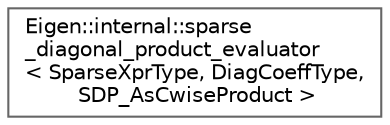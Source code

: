 digraph "类继承关系图"
{
 // LATEX_PDF_SIZE
  bgcolor="transparent";
  edge [fontname=Helvetica,fontsize=10,labelfontname=Helvetica,labelfontsize=10];
  node [fontname=Helvetica,fontsize=10,shape=box,height=0.2,width=0.4];
  rankdir="LR";
  Node0 [id="Node000000",label="Eigen::internal::sparse\l_diagonal_product_evaluator\l\< SparseXprType, DiagCoeffType,\l SDP_AsCwiseProduct \>",height=0.2,width=0.4,color="grey40", fillcolor="white", style="filled",URL="$struct_eigen_1_1internal_1_1sparse__diagonal__product__evaluator_3_01_sparse_xpr_type_00_01_diag5c533b27b8fe485cf13e7ad699b99003.html",tooltip=" "];
}
